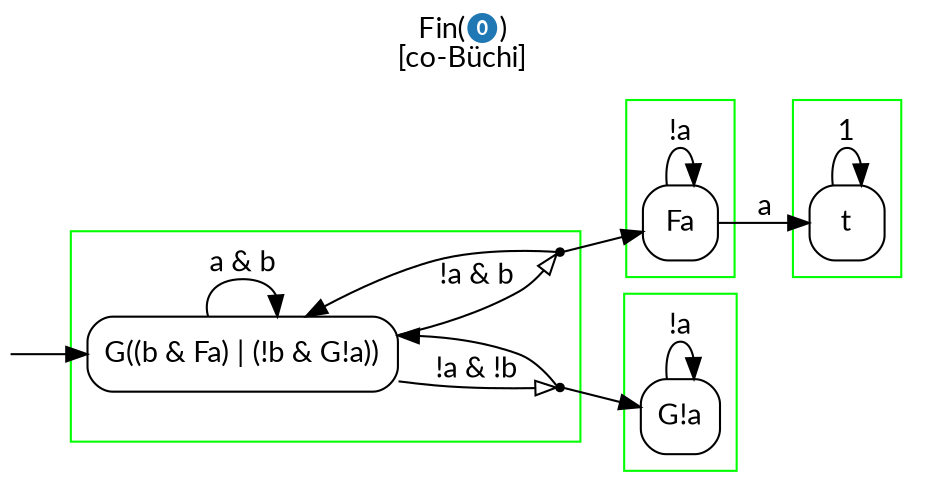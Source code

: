digraph "SLAA for G((b & Fa) | (!b & G!a))" {
  rankdir=LR
  label=<Fin(<font color="#1F78B4">⓿</font>)<br/>[co-Büchi]>
  labelloc="t"
  node [shape="box",style="rounded",width="0.5"]
  fontname="Lato"
  node [fontname="Lato"]
  edge [fontname="Lato"]
  I [label="", style=invis, width=0]
  I -> 0
  subgraph cluster_0 {
  color=green
  label=""
  3 [label=<t>]
  }
  subgraph cluster_1 {
  color=green
  label=""
  1 [label=<Fa>]
  }
  subgraph cluster_2 {
  color=green
  label=""
  2 [label=<G!a>]
  }
  subgraph cluster_3 {
  color=green
  label=""
  0 [label=<G((b &amp; Fa) | (!b &amp; G!a))>]
  -1 [label=<>,shape=point,width=0.05,height=0.05]
  -4 [label=<>,shape=point,width=0.05,height=0.05]
  }
  0 -> 0 [label=<a &amp; b>]
  0 -> -1 [label=<!a &amp; b>, arrowhead=onormal]
  -1 -> 0
  -1 -> 1
  0 -> -4 [label=<!a &amp; !b>, arrowhead=onormal]
  -4 -> 0
  -4 -> 2
  1 -> 3 [label=<a>]
  1 -> 1 [label=<!a>]
  2 -> 2 [label=<!a>]
  3 -> 3 [label=<1>]
}
